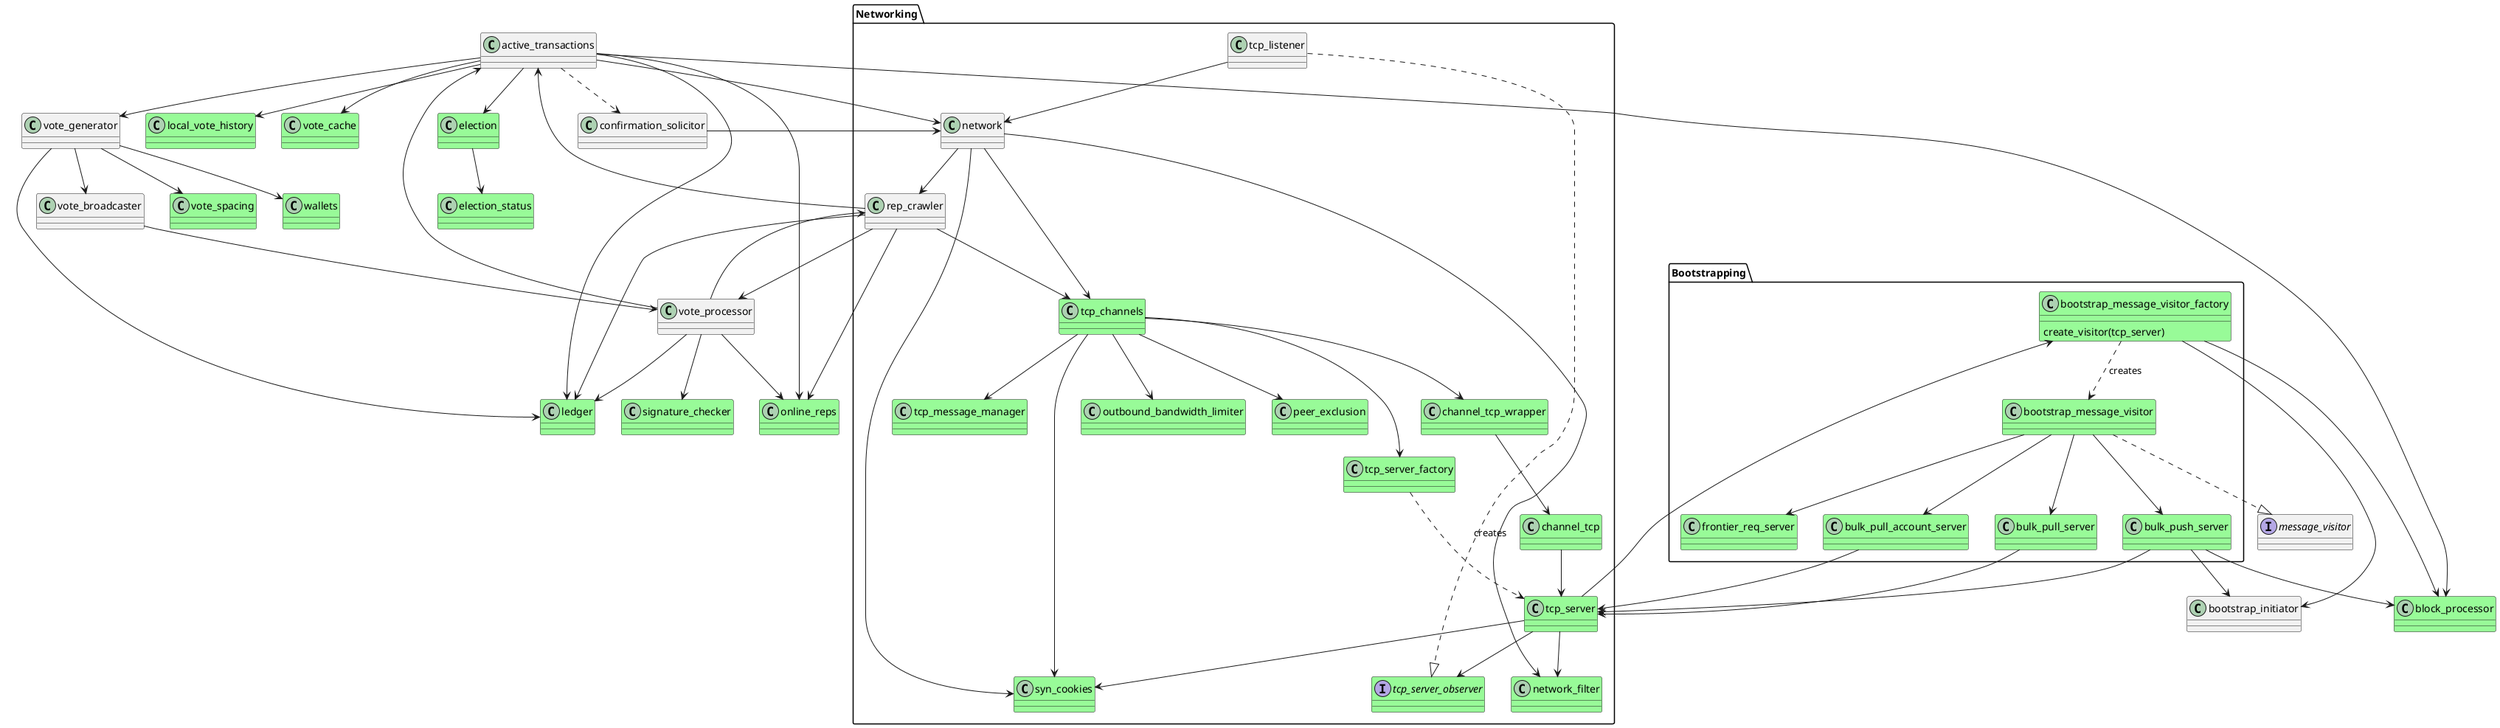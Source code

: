 @startuml "Port Blockprocessor"
class block_processor #PaleGreen
class active_transactions
class election #PaleGreen
class confirmation_solicitor
class election_status #PaleGreen
class online_reps #PaleGreen
class ledger #PaleGreen
class vote_generator
class vote_broadcaster
class vote_processor
class vote_spacing #PaleGreen
class wallets #PaleGreen
class local_vote_history #PaleGreen
class vote_cache #PaleGreen
class signature_checker #PaleGreen

interface message_visitor

package "Networking"{
class network
class rep_crawler
class peer_exclusion #PaleGreen
class tcp_message_manager #PaleGreen
class channel_tcp_wrapper #PaleGreen
class channel_tcp #PaleGreen
class outbound_bandwidth_limiter #PaleGreen
class syn_cookies #PaleGreen
class tcp_server #PaleGreen
class tcp_channels #PaleGreen
class tcp_server_factory #PaleGreen
class network_filter #PaleGreen
class tcp_listener
interface tcp_server_observer #PaleGreen
}

package "Bootstrapping"{
    class bulk_pull_server #PaleGreen
    class bulk_pull_account_server #PaleGreen
    class frontier_req_server #PaleGreen
    class bulk_push_server #PaleGreen
    class bootstrap_message_visitor #PaleGreen
    class bootstrap_message_visitor_factory #PaleGreen {
        create_visitor(tcp_server)
    }
}

active_transactions --> election
active_transactions --> online_reps
active_transactions --> ledger
active_transactions --> block_processor
active_transactions --> vote_generator
active_transactions --> network
active_transactions --> local_vote_history
active_transactions --> vote_cache
active_transactions ..> confirmation_solicitor
confirmation_solicitor --> network

election --> election_status

vote_generator --> vote_broadcaster
vote_broadcaster --> vote_processor
vote_generator --> vote_spacing
vote_generator --> ledger
vote_generator --> wallets

vote_processor --> signature_checker
vote_processor --> active_transactions
vote_processor --> online_reps
vote_processor --> rep_crawler 
vote_processor --> ledger

rep_crawler --> tcp_channels
rep_crawler --> online_reps
rep_crawler --> ledger
rep_crawler --> active_transactions
rep_crawler --> vote_processor

network --> network_filter
network --> tcp_channels
network --> rep_crawler
network --> syn_cookies

tcp_channels --> tcp_server_factory
tcp_channels --> outbound_bandwidth_limiter
tcp_channels --> syn_cookies
tcp_channels --> tcp_message_manager
tcp_channels --> channel_tcp_wrapper
tcp_channels --> peer_exclusion

tcp_server_factory ..> tcp_server: creates
tcp_server --> syn_cookies
tcp_server --> network_filter
tcp_server --> bootstrap_message_visitor_factory
tcp_server --> tcp_server_observer

tcp_listener ..|> tcp_server_observer
tcp_listener --> network

channel_tcp_wrapper --> channel_tcp
channel_tcp --> tcp_server

bulk_pull_server --> tcp_server
bulk_pull_account_server --> tcp_server
bulk_push_server --> tcp_server
bulk_push_server --> bootstrap_initiator
bulk_push_server --> block_processor

bootstrap_message_visitor ..|> message_visitor
bootstrap_message_visitor --> bulk_pull_account_server
bootstrap_message_visitor --> bulk_pull_server
bootstrap_message_visitor --> frontier_req_server
bootstrap_message_visitor --> bulk_push_server

bootstrap_message_visitor_factory ..> bootstrap_message_visitor: creates
bootstrap_message_visitor_factory --> block_processor
bootstrap_message_visitor_factory --> bootstrap_initiator
@enduml